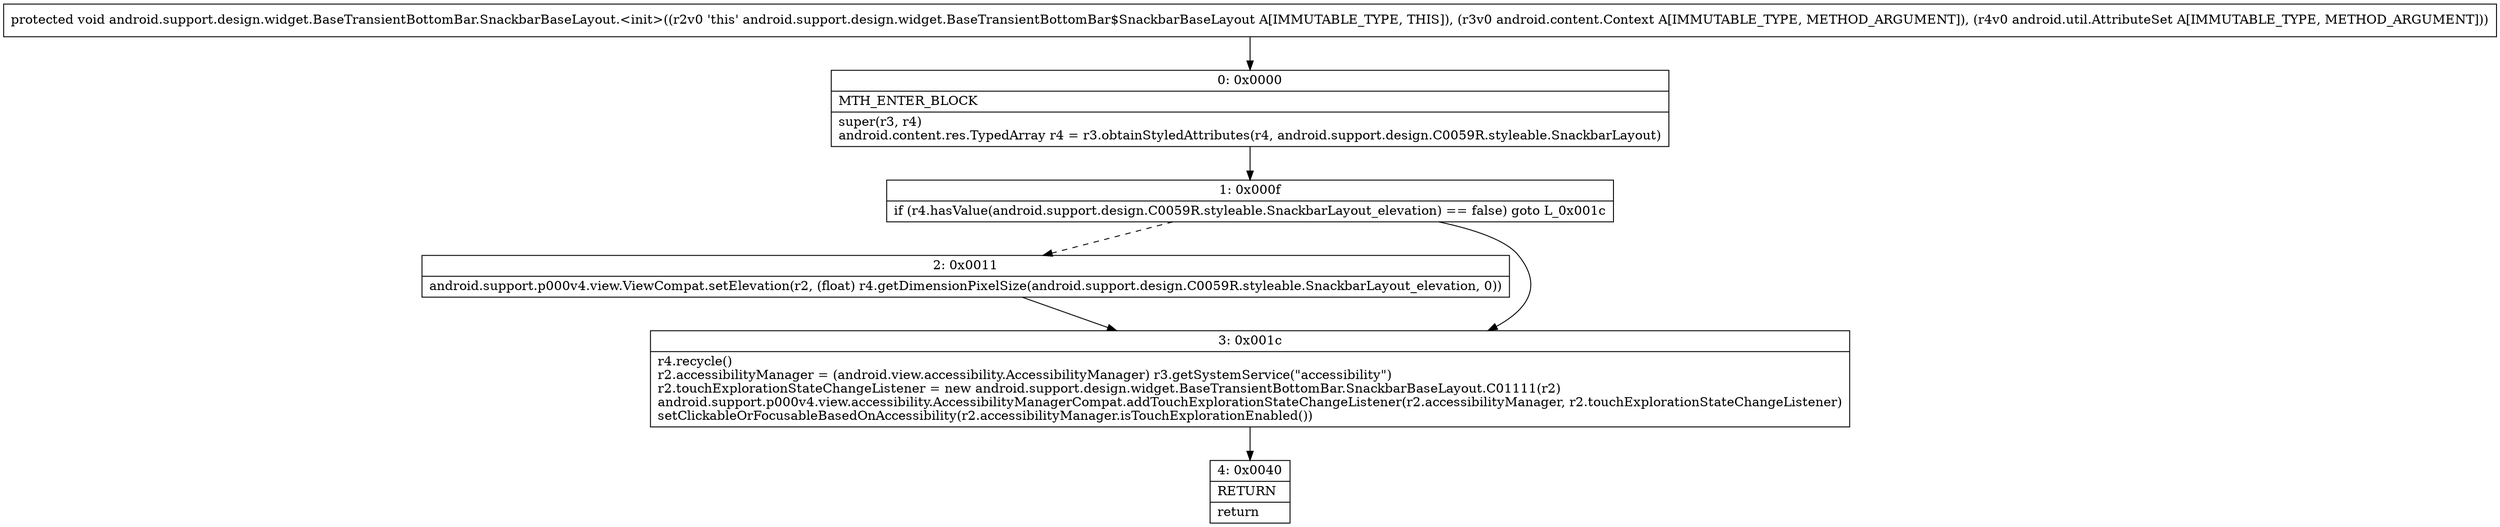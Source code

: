 digraph "CFG forandroid.support.design.widget.BaseTransientBottomBar.SnackbarBaseLayout.\<init\>(Landroid\/content\/Context;Landroid\/util\/AttributeSet;)V" {
Node_0 [shape=record,label="{0\:\ 0x0000|MTH_ENTER_BLOCK\l|super(r3, r4)\landroid.content.res.TypedArray r4 = r3.obtainStyledAttributes(r4, android.support.design.C0059R.styleable.SnackbarLayout)\l}"];
Node_1 [shape=record,label="{1\:\ 0x000f|if (r4.hasValue(android.support.design.C0059R.styleable.SnackbarLayout_elevation) == false) goto L_0x001c\l}"];
Node_2 [shape=record,label="{2\:\ 0x0011|android.support.p000v4.view.ViewCompat.setElevation(r2, (float) r4.getDimensionPixelSize(android.support.design.C0059R.styleable.SnackbarLayout_elevation, 0))\l}"];
Node_3 [shape=record,label="{3\:\ 0x001c|r4.recycle()\lr2.accessibilityManager = (android.view.accessibility.AccessibilityManager) r3.getSystemService(\"accessibility\")\lr2.touchExplorationStateChangeListener = new android.support.design.widget.BaseTransientBottomBar.SnackbarBaseLayout.C01111(r2)\landroid.support.p000v4.view.accessibility.AccessibilityManagerCompat.addTouchExplorationStateChangeListener(r2.accessibilityManager, r2.touchExplorationStateChangeListener)\lsetClickableOrFocusableBasedOnAccessibility(r2.accessibilityManager.isTouchExplorationEnabled())\l}"];
Node_4 [shape=record,label="{4\:\ 0x0040|RETURN\l|return\l}"];
MethodNode[shape=record,label="{protected void android.support.design.widget.BaseTransientBottomBar.SnackbarBaseLayout.\<init\>((r2v0 'this' android.support.design.widget.BaseTransientBottomBar$SnackbarBaseLayout A[IMMUTABLE_TYPE, THIS]), (r3v0 android.content.Context A[IMMUTABLE_TYPE, METHOD_ARGUMENT]), (r4v0 android.util.AttributeSet A[IMMUTABLE_TYPE, METHOD_ARGUMENT])) }"];
MethodNode -> Node_0;
Node_0 -> Node_1;
Node_1 -> Node_2[style=dashed];
Node_1 -> Node_3;
Node_2 -> Node_3;
Node_3 -> Node_4;
}

